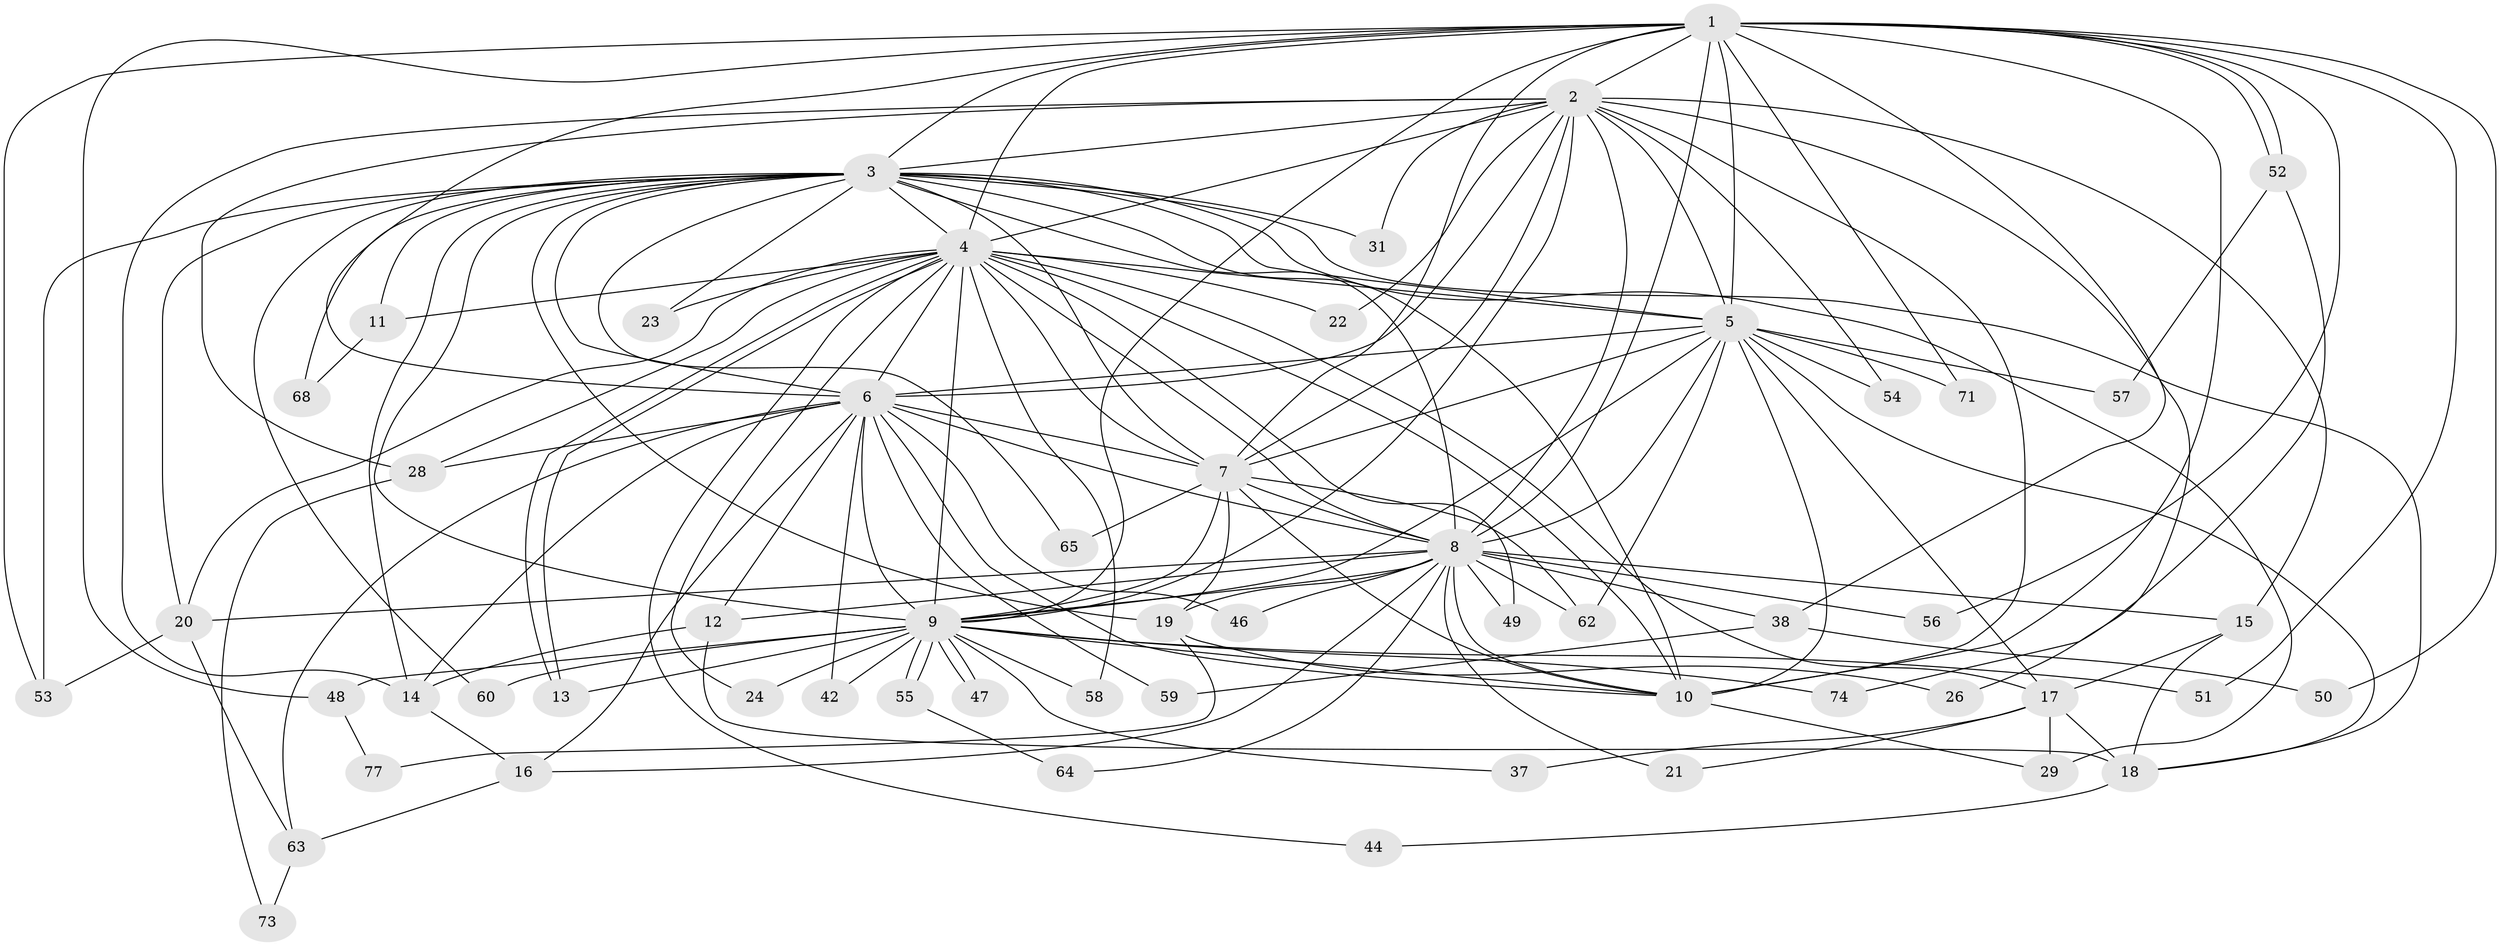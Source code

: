 // Generated by graph-tools (version 1.1) at 2025/23/03/03/25 07:23:41]
// undirected, 56 vertices, 152 edges
graph export_dot {
graph [start="1"]
  node [color=gray90,style=filled];
  1 [super="+40"];
  2 [super="+67"];
  3 [super="+25"];
  4 [super="+41"];
  5 [super="+72"];
  6 [super="+69"];
  7 [super="+75"];
  8 [super="+33"];
  9 [super="+30"];
  10;
  11;
  12 [super="+66"];
  13 [super="+34"];
  14 [super="+36"];
  15;
  16 [super="+39"];
  17 [super="+61"];
  18 [super="+32"];
  19 [super="+35"];
  20 [super="+27"];
  21;
  22;
  23;
  24;
  26;
  28 [super="+43"];
  29 [super="+45"];
  31;
  37;
  38;
  42;
  44;
  46;
  47;
  48;
  49;
  50;
  51;
  52;
  53 [super="+76"];
  54;
  55;
  56;
  57;
  58;
  59;
  60;
  62;
  63 [super="+70"];
  64;
  65;
  68;
  71;
  73;
  74;
  77;
  1 -- 2;
  1 -- 3;
  1 -- 4;
  1 -- 5;
  1 -- 6;
  1 -- 7;
  1 -- 8 [weight=2];
  1 -- 9;
  1 -- 10;
  1 -- 38;
  1 -- 48;
  1 -- 50;
  1 -- 51;
  1 -- 52;
  1 -- 52;
  1 -- 56;
  1 -- 71;
  1 -- 53;
  2 -- 3;
  2 -- 4;
  2 -- 5;
  2 -- 6;
  2 -- 7;
  2 -- 8;
  2 -- 9;
  2 -- 10;
  2 -- 14;
  2 -- 15;
  2 -- 22;
  2 -- 26;
  2 -- 31;
  2 -- 54;
  2 -- 28;
  3 -- 4;
  3 -- 5;
  3 -- 6;
  3 -- 7;
  3 -- 8;
  3 -- 9;
  3 -- 10 [weight=2];
  3 -- 11;
  3 -- 19;
  3 -- 23;
  3 -- 29;
  3 -- 53;
  3 -- 60;
  3 -- 65;
  3 -- 68;
  3 -- 31;
  3 -- 18;
  3 -- 14;
  3 -- 20;
  4 -- 5;
  4 -- 6;
  4 -- 7;
  4 -- 8;
  4 -- 9 [weight=2];
  4 -- 10;
  4 -- 11;
  4 -- 13;
  4 -- 13;
  4 -- 20;
  4 -- 22;
  4 -- 23;
  4 -- 24;
  4 -- 28;
  4 -- 44;
  4 -- 49;
  4 -- 58;
  4 -- 17;
  5 -- 6;
  5 -- 7;
  5 -- 8;
  5 -- 9;
  5 -- 10;
  5 -- 17;
  5 -- 54;
  5 -- 57;
  5 -- 62;
  5 -- 71;
  5 -- 18;
  6 -- 7;
  6 -- 8;
  6 -- 9 [weight=2];
  6 -- 10;
  6 -- 12;
  6 -- 14;
  6 -- 16;
  6 -- 28;
  6 -- 42;
  6 -- 46;
  6 -- 59;
  6 -- 63;
  7 -- 8;
  7 -- 9;
  7 -- 10;
  7 -- 65;
  7 -- 62;
  7 -- 19;
  8 -- 9 [weight=2];
  8 -- 10;
  8 -- 12;
  8 -- 15;
  8 -- 16;
  8 -- 19;
  8 -- 20;
  8 -- 21;
  8 -- 46;
  8 -- 49;
  8 -- 56;
  8 -- 62;
  8 -- 64;
  8 -- 38;
  9 -- 10;
  9 -- 24;
  9 -- 37;
  9 -- 42;
  9 -- 47;
  9 -- 47;
  9 -- 48;
  9 -- 51;
  9 -- 55;
  9 -- 55;
  9 -- 58;
  9 -- 60;
  9 -- 74;
  9 -- 13;
  10 -- 29;
  11 -- 68;
  12 -- 18;
  12 -- 14;
  14 -- 16;
  15 -- 17;
  15 -- 18;
  16 -- 63;
  17 -- 21;
  17 -- 37;
  17 -- 29;
  17 -- 18;
  18 -- 44;
  19 -- 26;
  19 -- 77;
  20 -- 53;
  20 -- 63;
  28 -- 73;
  38 -- 50;
  38 -- 59;
  48 -- 77;
  52 -- 57;
  52 -- 74;
  55 -- 64;
  63 -- 73;
}
